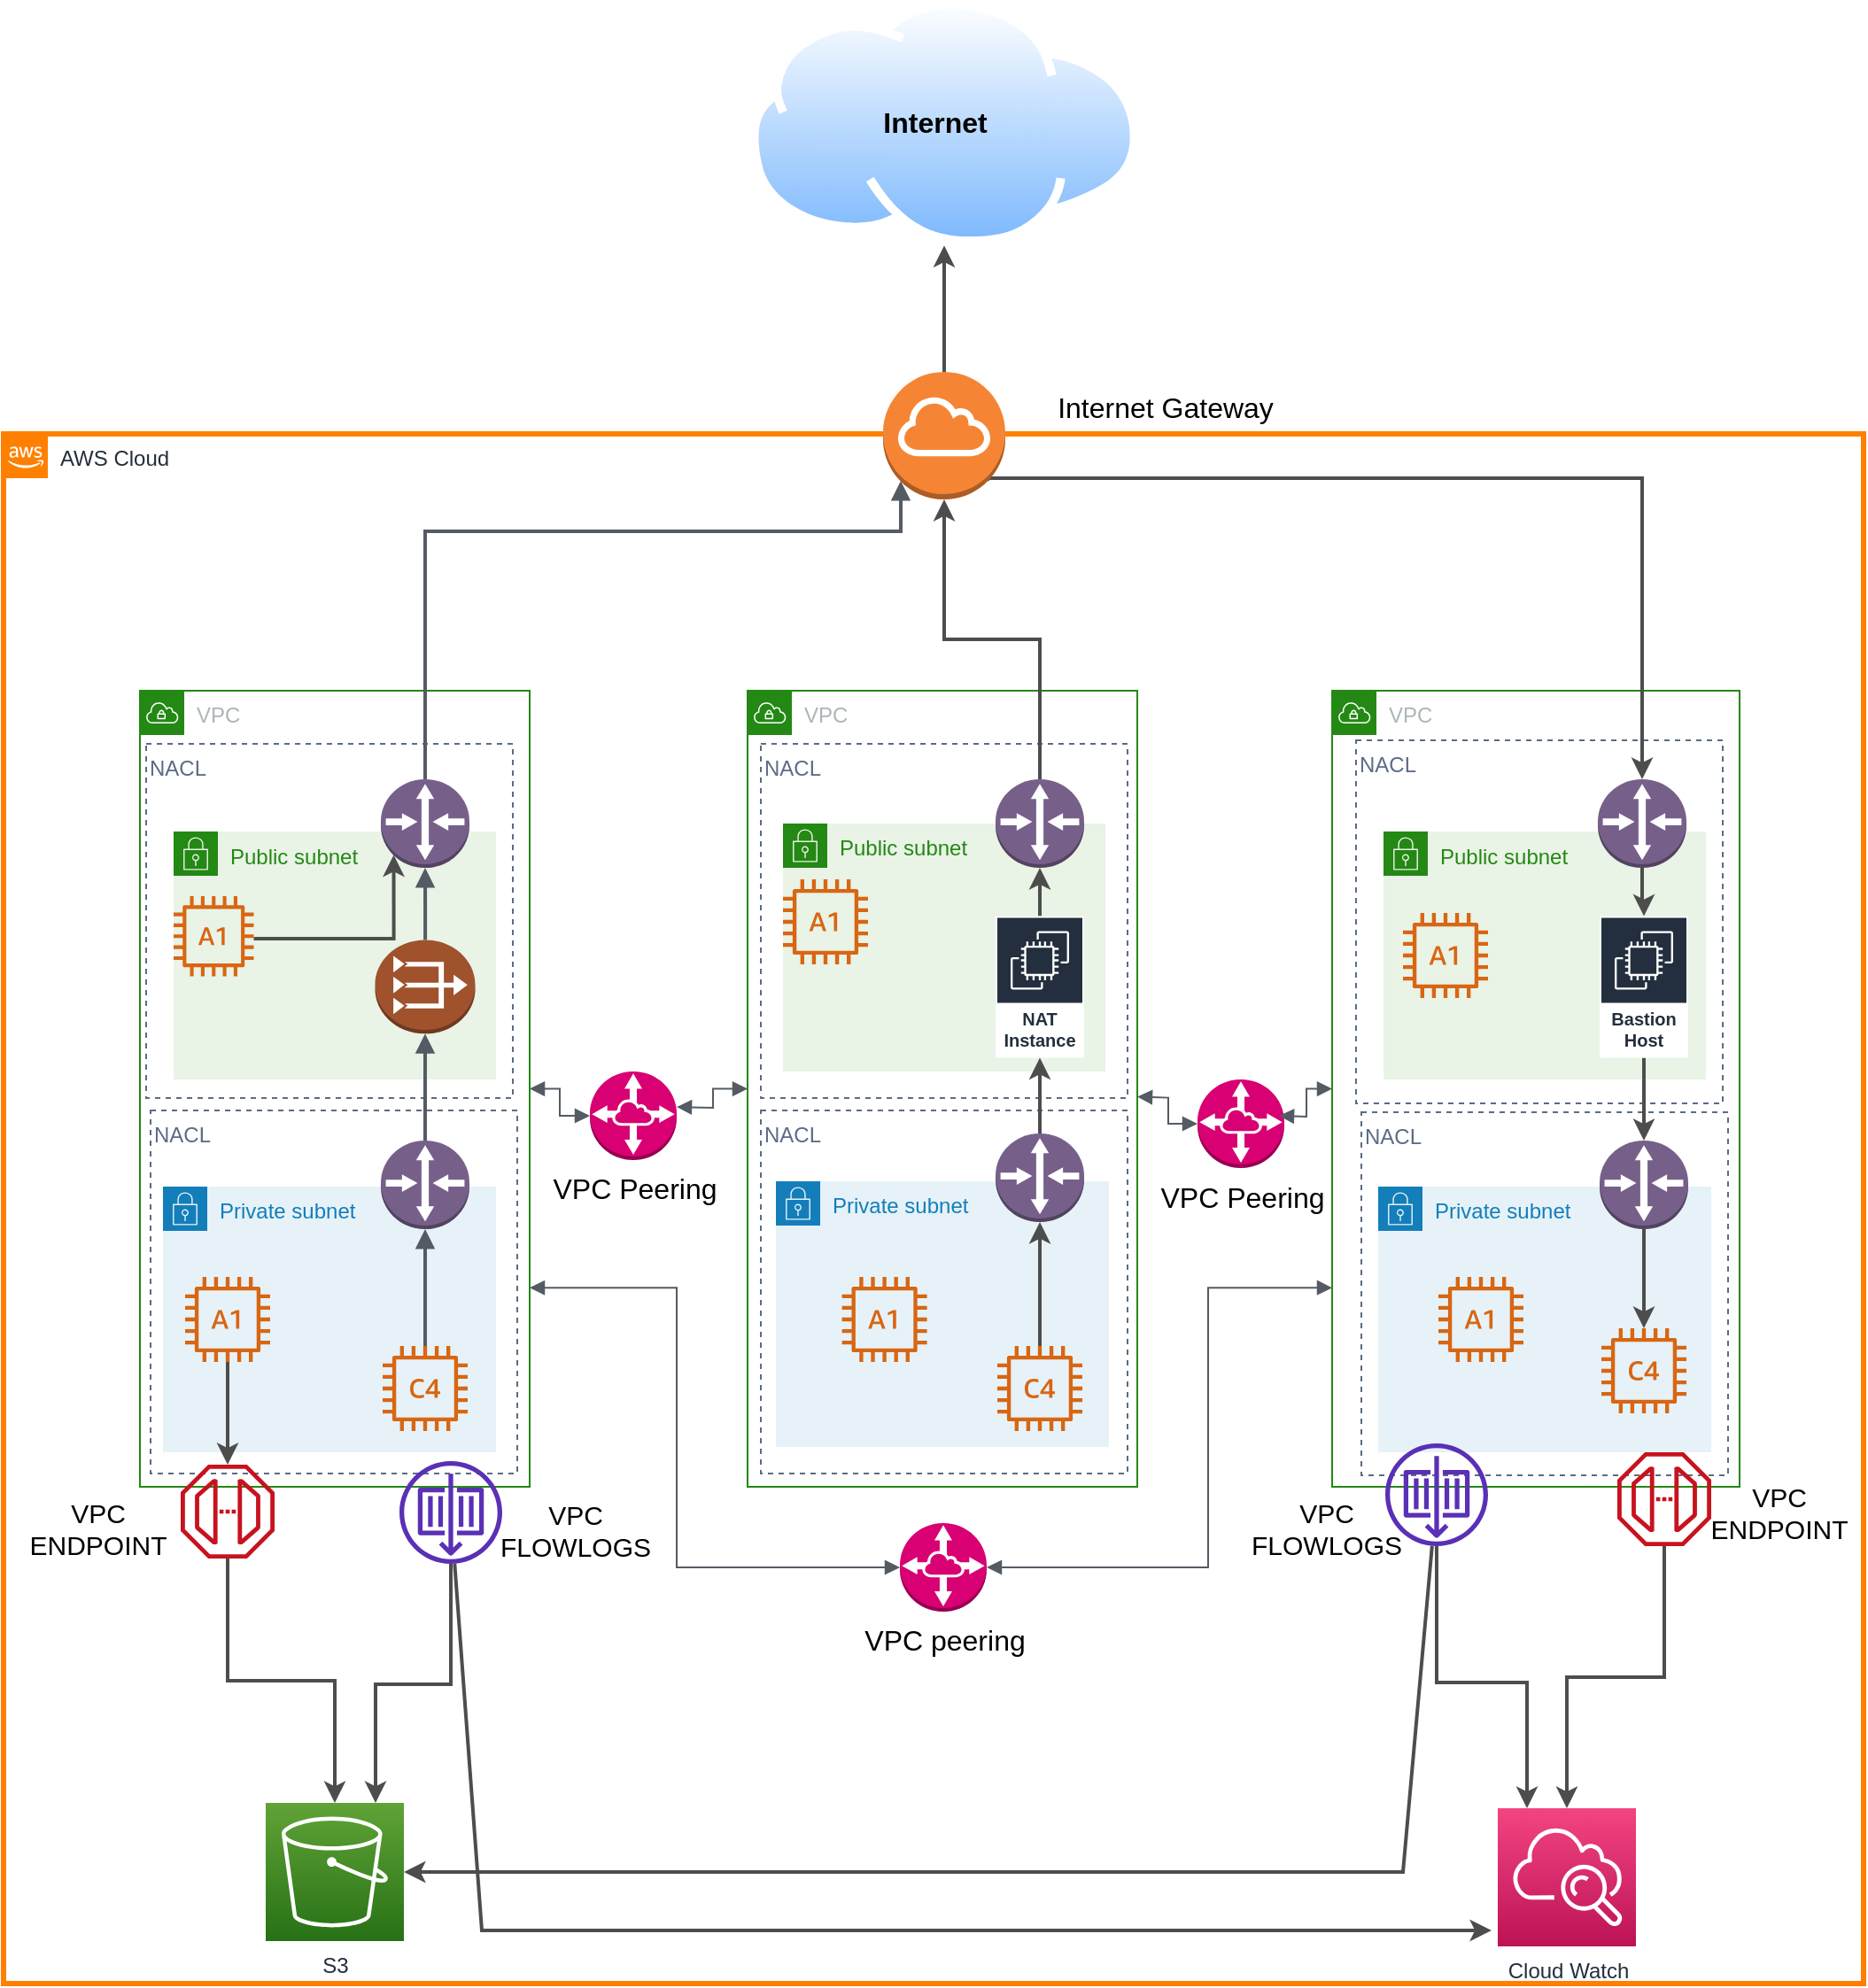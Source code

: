 <mxfile version="13.0.3" type="device"><diagram id="Ht1M8jgEwFfnCIfOTk4-" name="Page-1"><mxGraphModel dx="1296" dy="627" grid="1" gridSize="10" guides="1" tooltips="1" connect="1" arrows="1" fold="1" page="1" pageScale="1" pageWidth="1169" pageHeight="827" math="0" shadow="0"><root><mxCell id="0"/><mxCell id="1" parent="0"/><mxCell id="okbcrJzSgi3AzohoBhgM-6" value="AWS Cloud" style="points=[[0,0],[0.25,0],[0.5,0],[0.75,0],[1,0],[1,0.25],[1,0.5],[1,0.75],[1,1],[0.75,1],[0.5,1],[0.25,1],[0,1],[0,0.75],[0,0.5],[0,0.25]];outlineConnect=0;gradientColor=none;html=1;whiteSpace=wrap;fontSize=12;fontStyle=0;shape=mxgraph.aws4.group;grIcon=mxgraph.aws4.group_aws_cloud_alt;strokeColor=#FF8000;fillColor=none;verticalAlign=top;align=left;spacingLeft=30;fontColor=#232F3E;dashed=0;strokeWidth=3;labelBackgroundColor=none;" vertex="1" parent="1"><mxGeometry x="40" y="255" width="1050" height="875" as="geometry"/></mxCell><mxCell id="okbcrJzSgi3AzohoBhgM-105" value="NACL" style="fillColor=none;strokeColor=#5A6C86;dashed=1;verticalAlign=top;fontStyle=0;fontColor=#5A6C86;labelBackgroundColor=none;align=left;" vertex="1" parent="1"><mxGeometry x="120.5" y="430" width="207" height="200" as="geometry"/></mxCell><mxCell id="okbcrJzSgi3AzohoBhgM-106" value="NACL" style="fillColor=none;strokeColor=#5A6C86;dashed=1;verticalAlign=top;fontStyle=0;fontColor=#5A6C86;labelBackgroundColor=none;align=left;" vertex="1" parent="1"><mxGeometry x="467.5" y="430" width="207" height="200" as="geometry"/></mxCell><mxCell id="okbcrJzSgi3AzohoBhgM-107" value="NACL" style="fillColor=none;strokeColor=#5A6C86;dashed=1;verticalAlign=top;fontStyle=0;fontColor=#5A6C86;labelBackgroundColor=none;align=left;" vertex="1" parent="1"><mxGeometry x="467.5" y="637" width="207" height="205" as="geometry"/></mxCell><mxCell id="okbcrJzSgi3AzohoBhgM-108" value="NACL" style="fillColor=none;strokeColor=#5A6C86;dashed=1;verticalAlign=top;fontStyle=0;fontColor=#5A6C86;labelBackgroundColor=none;align=left;" vertex="1" parent="1"><mxGeometry x="803.5" y="428" width="207" height="205" as="geometry"/></mxCell><mxCell id="okbcrJzSgi3AzohoBhgM-109" value="NACL" style="fillColor=none;strokeColor=#5A6C86;dashed=1;verticalAlign=top;fontStyle=0;fontColor=#5A6C86;labelBackgroundColor=none;align=left;" vertex="1" parent="1"><mxGeometry x="806.5" y="638" width="207" height="205" as="geometry"/></mxCell><mxCell id="okbcrJzSgi3AzohoBhgM-102" value="NACL" style="fillColor=none;strokeColor=#5A6C86;dashed=1;verticalAlign=top;fontStyle=0;fontColor=#5A6C86;labelBackgroundColor=none;align=left;" vertex="1" parent="1"><mxGeometry x="123" y="637" width="207" height="205" as="geometry"/></mxCell><mxCell id="okbcrJzSgi3AzohoBhgM-46" value="Private subnet" style="points=[[0,0],[0.25,0],[0.5,0],[0.75,0],[1,0],[1,0.25],[1,0.5],[1,0.75],[1,1],[0.75,1],[0.5,1],[0.25,1],[0,1],[0,0.75],[0,0.5],[0,0.25]];outlineConnect=0;gradientColor=none;html=1;whiteSpace=wrap;fontSize=12;fontStyle=0;shape=mxgraph.aws4.group;grIcon=mxgraph.aws4.group_security_group;grStroke=0;strokeColor=#147EBA;fillColor=#E6F2F8;verticalAlign=top;align=left;spacingLeft=30;fontColor=#147EBA;dashed=0;" vertex="1" parent="1"><mxGeometry x="130" y="680" width="188" height="150" as="geometry"/></mxCell><mxCell id="okbcrJzSgi3AzohoBhgM-21" value="VPC" style="points=[[0,0],[0.25,0],[0.5,0],[0.75,0],[1,0],[1,0.25],[1,0.5],[1,0.75],[1,1],[0.75,1],[0.5,1],[0.25,1],[0,1],[0,0.75],[0,0.5],[0,0.25]];outlineConnect=0;gradientColor=none;html=1;whiteSpace=wrap;fontSize=12;fontStyle=0;shape=mxgraph.aws4.group;grIcon=mxgraph.aws4.group_vpc;strokeColor=#248814;fillColor=none;verticalAlign=top;align=left;spacingLeft=30;fontColor=#AAB7B8;dashed=0;" vertex="1" parent="1"><mxGeometry x="117" y="400" width="220" height="449.5" as="geometry"/></mxCell><mxCell id="okbcrJzSgi3AzohoBhgM-22" value="Public subnet" style="points=[[0,0],[0.25,0],[0.5,0],[0.75,0],[1,0],[1,0.25],[1,0.5],[1,0.75],[1,1],[0.75,1],[0.5,1],[0.25,1],[0,1],[0,0.75],[0,0.5],[0,0.25]];outlineConnect=0;gradientColor=none;html=1;whiteSpace=wrap;fontSize=12;fontStyle=0;shape=mxgraph.aws4.group;grIcon=mxgraph.aws4.group_security_group;grStroke=0;strokeColor=#248814;fillColor=#E9F3E6;verticalAlign=top;align=left;spacingLeft=30;fontColor=#248814;dashed=0;" vertex="1" parent="1"><mxGeometry x="136" y="479.5" width="182" height="140" as="geometry"/></mxCell><mxCell id="okbcrJzSgi3AzohoBhgM-2" value="VPC" style="points=[[0,0],[0.25,0],[0.5,0],[0.75,0],[1,0],[1,0.25],[1,0.5],[1,0.75],[1,1],[0.75,1],[0.5,1],[0.25,1],[0,1],[0,0.75],[0,0.5],[0,0.25]];outlineConnect=0;gradientColor=none;html=1;whiteSpace=wrap;fontSize=12;fontStyle=0;shape=mxgraph.aws4.group;grIcon=mxgraph.aws4.group_vpc;strokeColor=#248814;fillColor=none;verticalAlign=top;align=left;spacingLeft=30;fontColor=#AAB7B8;dashed=0;" vertex="1" parent="1"><mxGeometry x="460" y="400" width="220" height="449.5" as="geometry"/></mxCell><mxCell id="okbcrJzSgi3AzohoBhgM-3" value="Private subnet" style="points=[[0,0],[0.25,0],[0.5,0],[0.75,0],[1,0],[1,0.25],[1,0.5],[1,0.75],[1,1],[0.75,1],[0.5,1],[0.25,1],[0,1],[0,0.75],[0,0.5],[0,0.25]];outlineConnect=0;gradientColor=none;html=1;whiteSpace=wrap;fontSize=12;fontStyle=0;shape=mxgraph.aws4.group;grIcon=mxgraph.aws4.group_security_group;grStroke=0;strokeColor=#147EBA;fillColor=#E6F2F8;verticalAlign=top;align=left;spacingLeft=30;fontColor=#147EBA;dashed=0;" vertex="1" parent="1"><mxGeometry x="476" y="677" width="188" height="150" as="geometry"/></mxCell><mxCell id="okbcrJzSgi3AzohoBhgM-4" value="Public subnet" style="points=[[0,0],[0.25,0],[0.5,0],[0.75,0],[1,0],[1,0.25],[1,0.5],[1,0.75],[1,1],[0.75,1],[0.5,1],[0.25,1],[0,1],[0,0.75],[0,0.5],[0,0.25]];outlineConnect=0;gradientColor=none;html=1;whiteSpace=wrap;fontSize=12;fontStyle=0;shape=mxgraph.aws4.group;grIcon=mxgraph.aws4.group_security_group;grStroke=0;strokeColor=#248814;fillColor=#E9F3E6;verticalAlign=top;align=left;spacingLeft=30;fontColor=#248814;dashed=0;" vertex="1" parent="1"><mxGeometry x="480" y="475" width="182" height="140" as="geometry"/></mxCell><mxCell id="okbcrJzSgi3AzohoBhgM-153" style="edgeStyle=orthogonalEdgeStyle;rounded=0;orthogonalLoop=1;jettySize=auto;html=1;strokeColor=#4D4D4D;strokeWidth=2;fontSize=15;fontColor=#000000;" edge="1" parent="1" source="okbcrJzSgi3AzohoBhgM-16" target="okbcrJzSgi3AzohoBhgM-149"><mxGeometry relative="1" as="geometry"/></mxCell><mxCell id="okbcrJzSgi3AzohoBhgM-16" value="" style="outlineConnect=0;fontColor=#232F3E;gradientColor=none;fillColor=#D86613;strokeColor=none;dashed=0;verticalLabelPosition=bottom;verticalAlign=top;align=center;html=1;fontSize=12;fontStyle=0;aspect=fixed;pointerEvents=1;shape=mxgraph.aws4.a1_instance;" vertex="1" parent="1"><mxGeometry x="142.5" y="731" width="48" height="48" as="geometry"/></mxCell><mxCell id="okbcrJzSgi3AzohoBhgM-18" value="" style="outlineConnect=0;fontColor=#232F3E;gradientColor=none;fillColor=#D86613;strokeColor=none;dashed=0;verticalLabelPosition=bottom;verticalAlign=top;align=center;html=1;fontSize=12;fontStyle=0;aspect=fixed;pointerEvents=1;shape=mxgraph.aws4.a1_instance;" vertex="1" parent="1"><mxGeometry x="480.0" y="506.5" width="48" height="48" as="geometry"/></mxCell><mxCell id="okbcrJzSgi3AzohoBhgM-24" value="" style="outlineConnect=0;fontColor=#232F3E;gradientColor=none;fillColor=#D86613;strokeColor=none;dashed=0;verticalLabelPosition=bottom;verticalAlign=top;align=center;html=1;fontSize=12;fontStyle=0;aspect=fixed;pointerEvents=1;shape=mxgraph.aws4.a1_instance;" vertex="1" parent="1"><mxGeometry x="513.3" y="731" width="48" height="48" as="geometry"/></mxCell><mxCell id="okbcrJzSgi3AzohoBhgM-134" style="edgeStyle=orthogonalEdgeStyle;rounded=0;orthogonalLoop=1;jettySize=auto;html=1;strokeColor=#4D4D4D;strokeWidth=2;fontSize=15;" edge="1" parent="1" source="okbcrJzSgi3AzohoBhgM-25" target="okbcrJzSgi3AzohoBhgM-86"><mxGeometry relative="1" as="geometry"/></mxCell><mxCell id="okbcrJzSgi3AzohoBhgM-25" value="" style="outlineConnect=0;fontColor=#232F3E;gradientColor=none;fillColor=#D86613;strokeColor=none;dashed=0;verticalLabelPosition=bottom;verticalAlign=top;align=center;html=1;fontSize=12;fontStyle=0;aspect=fixed;pointerEvents=1;shape=mxgraph.aws4.c4_instance;" vertex="1" parent="1"><mxGeometry x="601" y="770" width="48" height="48" as="geometry"/></mxCell><mxCell id="okbcrJzSgi3AzohoBhgM-27" value="" style="outlineConnect=0;fontColor=#232F3E;gradientColor=none;fillColor=#D86613;strokeColor=none;dashed=0;verticalLabelPosition=bottom;verticalAlign=top;align=center;html=1;fontSize=12;fontStyle=0;aspect=fixed;pointerEvents=1;shape=mxgraph.aws4.c4_instance;" vertex="1" parent="1"><mxGeometry x="254.0" y="770" width="48" height="48" as="geometry"/></mxCell><mxCell id="okbcrJzSgi3AzohoBhgM-30" value="" style="aspect=fixed;perimeter=ellipsePerimeter;html=1;align=center;shadow=0;dashed=0;spacingTop=3;image;image=img/lib/active_directory/internet_cloud.svg;strokeColor=#FF8000;strokeWidth=3;" vertex="1" parent="1"><mxGeometry x="461" y="10" width="220" height="138.6" as="geometry"/></mxCell><mxCell id="okbcrJzSgi3AzohoBhgM-32" value="Internet" style="text;html=1;strokeColor=none;fillColor=none;align=center;verticalAlign=middle;whiteSpace=wrap;rounded=0;fontStyle=1;fontSize=16;" vertex="1" parent="1"><mxGeometry x="546" y="69.3" width="40" height="20" as="geometry"/></mxCell><mxCell id="okbcrJzSgi3AzohoBhgM-34" value="VPC Peering" style="outlineConnect=0;dashed=0;verticalLabelPosition=bottom;verticalAlign=top;align=center;html=1;shape=mxgraph.aws3.vpc_peering;fillColor=#d80073;strokeColor=#A50040;strokeWidth=3;fontSize=16;fontColor=#000000;" vertex="1" parent="1"><mxGeometry x="371" y="615" width="49" height="50" as="geometry"/></mxCell><mxCell id="okbcrJzSgi3AzohoBhgM-36" value="VPC" style="points=[[0,0],[0.25,0],[0.5,0],[0.75,0],[1,0],[1,0.25],[1,0.5],[1,0.75],[1,1],[0.75,1],[0.5,1],[0.25,1],[0,1],[0,0.75],[0,0.5],[0,0.25]];outlineConnect=0;gradientColor=none;html=1;whiteSpace=wrap;fontSize=12;fontStyle=0;shape=mxgraph.aws4.group;grIcon=mxgraph.aws4.group_vpc;strokeColor=#248814;fillColor=none;verticalAlign=top;align=left;spacingLeft=30;fontColor=#AAB7B8;dashed=0;" vertex="1" parent="1"><mxGeometry x="790" y="400" width="230" height="449.5" as="geometry"/></mxCell><mxCell id="okbcrJzSgi3AzohoBhgM-37" value="Public subnet" style="points=[[0,0],[0.25,0],[0.5,0],[0.75,0],[1,0],[1,0.25],[1,0.5],[1,0.75],[1,1],[0.75,1],[0.5,1],[0.25,1],[0,1],[0,0.75],[0,0.5],[0,0.25]];outlineConnect=0;gradientColor=none;html=1;whiteSpace=wrap;fontSize=12;fontStyle=0;shape=mxgraph.aws4.group;grIcon=mxgraph.aws4.group_security_group;grStroke=0;strokeColor=#248814;fillColor=#E9F3E6;verticalAlign=top;align=left;spacingLeft=30;fontColor=#248814;dashed=0;" vertex="1" parent="1"><mxGeometry x="819" y="479.5" width="182" height="140" as="geometry"/></mxCell><mxCell id="okbcrJzSgi3AzohoBhgM-38" value="" style="outlineConnect=0;fontColor=#232F3E;gradientColor=none;fillColor=#D86613;strokeColor=none;dashed=0;verticalLabelPosition=bottom;verticalAlign=top;align=center;html=1;fontSize=12;fontStyle=0;aspect=fixed;pointerEvents=1;shape=mxgraph.aws4.a1_instance;" vertex="1" parent="1"><mxGeometry x="830" y="525.5" width="48" height="48" as="geometry"/></mxCell><mxCell id="okbcrJzSgi3AzohoBhgM-40" value="Private subnet" style="points=[[0,0],[0.25,0],[0.5,0],[0.75,0],[1,0],[1,0.25],[1,0.5],[1,0.75],[1,1],[0.75,1],[0.5,1],[0.25,1],[0,1],[0,0.75],[0,0.5],[0,0.25]];outlineConnect=0;gradientColor=none;html=1;whiteSpace=wrap;fontSize=12;fontStyle=0;shape=mxgraph.aws4.group;grIcon=mxgraph.aws4.group_security_group;grStroke=0;strokeColor=#147EBA;fillColor=#E6F2F8;verticalAlign=top;align=left;spacingLeft=30;fontColor=#147EBA;dashed=0;" vertex="1" parent="1"><mxGeometry x="816" y="680" width="188" height="150" as="geometry"/></mxCell><mxCell id="okbcrJzSgi3AzohoBhgM-41" value="" style="outlineConnect=0;fontColor=#232F3E;gradientColor=none;fillColor=#D86613;strokeColor=none;dashed=0;verticalLabelPosition=bottom;verticalAlign=top;align=center;html=1;fontSize=12;fontStyle=0;aspect=fixed;pointerEvents=1;shape=mxgraph.aws4.a1_instance;" vertex="1" parent="1"><mxGeometry x="850" y="731" width="48" height="48" as="geometry"/></mxCell><mxCell id="okbcrJzSgi3AzohoBhgM-42" value="" style="outlineConnect=0;fontColor=#232F3E;gradientColor=none;fillColor=#D86613;strokeColor=none;dashed=0;verticalLabelPosition=bottom;verticalAlign=top;align=center;html=1;fontSize=12;fontStyle=0;aspect=fixed;pointerEvents=1;shape=mxgraph.aws4.c4_instance;" vertex="1" parent="1"><mxGeometry x="942" y="760" width="48" height="48" as="geometry"/></mxCell><mxCell id="okbcrJzSgi3AzohoBhgM-131" style="edgeStyle=orthogonalEdgeStyle;rounded=0;orthogonalLoop=1;jettySize=auto;html=1;entryX=0.145;entryY=0.855;entryDx=0;entryDy=0;entryPerimeter=0;strokeColor=#4D4D4D;strokeWidth=2;fontSize=15;" edge="1" parent="1" source="okbcrJzSgi3AzohoBhgM-45" target="okbcrJzSgi3AzohoBhgM-84"><mxGeometry relative="1" as="geometry"><Array as="points"><mxPoint x="260" y="540"/></Array></mxGeometry></mxCell><mxCell id="okbcrJzSgi3AzohoBhgM-45" value="" style="outlineConnect=0;fontColor=#232F3E;gradientColor=none;fillColor=#D86613;strokeColor=none;dashed=0;verticalLabelPosition=bottom;verticalAlign=top;align=center;html=1;fontSize=12;fontStyle=0;aspect=fixed;pointerEvents=1;shape=mxgraph.aws4.a1_instance;" vertex="1" parent="1"><mxGeometry x="136" y="516" width="45.25" height="45.25" as="geometry"/></mxCell><mxCell id="okbcrJzSgi3AzohoBhgM-51" value="" style="edgeStyle=orthogonalEdgeStyle;html=1;endArrow=block;elbow=vertical;startArrow=block;startFill=1;endFill=1;strokeColor=#545B64;rounded=0;fontSize=16;entryX=0;entryY=0.5;entryDx=0;entryDy=0;entryPerimeter=0;exitX=1;exitY=0.5;exitDx=0;exitDy=0;" edge="1" parent="1" source="okbcrJzSgi3AzohoBhgM-21" target="okbcrJzSgi3AzohoBhgM-34"><mxGeometry width="100" relative="1" as="geometry"><mxPoint x="160" y="910" as="sourcePoint"/><mxPoint x="260" y="910" as="targetPoint"/></mxGeometry></mxCell><mxCell id="okbcrJzSgi3AzohoBhgM-54" value="" style="edgeStyle=orthogonalEdgeStyle;html=1;endArrow=block;elbow=vertical;startArrow=block;startFill=1;endFill=1;strokeColor=#545B64;rounded=0;fontSize=16;entryX=0;entryY=0.5;entryDx=0;entryDy=0;" edge="1" parent="1" target="okbcrJzSgi3AzohoBhgM-2"><mxGeometry width="100" relative="1" as="geometry"><mxPoint x="420" y="635" as="sourcePoint"/><mxPoint x="480" y="370" as="targetPoint"/></mxGeometry></mxCell><mxCell id="okbcrJzSgi3AzohoBhgM-55" value="VPC Peering" style="outlineConnect=0;dashed=0;verticalLabelPosition=bottom;verticalAlign=top;align=center;html=1;shape=mxgraph.aws3.vpc_peering;fillColor=#d80073;strokeColor=#A50040;strokeWidth=3;fontSize=16;fontColor=#000000;" vertex="1" parent="1"><mxGeometry x="714" y="619.5" width="49" height="50" as="geometry"/></mxCell><mxCell id="okbcrJzSgi3AzohoBhgM-56" value="" style="edgeStyle=orthogonalEdgeStyle;html=1;endArrow=block;elbow=vertical;startArrow=block;startFill=1;endFill=1;strokeColor=#545B64;rounded=0;fontSize=16;entryX=0;entryY=0.5;entryDx=0;entryDy=0;entryPerimeter=0;exitX=1;exitY=0.5;exitDx=0;exitDy=0;" edge="1" parent="1" target="okbcrJzSgi3AzohoBhgM-55"><mxGeometry width="100" relative="1" as="geometry"><mxPoint x="680" y="629.25" as="sourcePoint"/><mxPoint x="603" y="914.5" as="targetPoint"/></mxGeometry></mxCell><mxCell id="okbcrJzSgi3AzohoBhgM-60" value="" style="edgeStyle=orthogonalEdgeStyle;html=1;endArrow=block;elbow=vertical;startArrow=block;startFill=1;endFill=1;strokeColor=#545B64;rounded=0;fontSize=16;entryX=0;entryY=0.5;entryDx=0;entryDy=0;" edge="1" parent="1" target="okbcrJzSgi3AzohoBhgM-36"><mxGeometry width="100" relative="1" as="geometry"><mxPoint x="760" y="640" as="sourcePoint"/><mxPoint x="860" y="640" as="targetPoint"/></mxGeometry></mxCell><mxCell id="okbcrJzSgi3AzohoBhgM-61" value="VPC peering" style="outlineConnect=0;dashed=0;verticalLabelPosition=bottom;verticalAlign=top;align=center;html=1;shape=mxgraph.aws3.vpc_peering;fillColor=#d80073;strokeColor=#A50040;strokeWidth=3;fontSize=16;fontColor=#000000;" vertex="1" parent="1"><mxGeometry x="546" y="870" width="49" height="50" as="geometry"/></mxCell><mxCell id="okbcrJzSgi3AzohoBhgM-64" value="" style="edgeStyle=orthogonalEdgeStyle;html=1;endArrow=block;elbow=vertical;startArrow=block;startFill=1;endFill=1;strokeColor=#545B64;rounded=0;fontSize=16;entryX=0;entryY=0.5;entryDx=0;entryDy=0;entryPerimeter=0;exitX=1;exitY=0.75;exitDx=0;exitDy=0;" edge="1" parent="1" source="okbcrJzSgi3AzohoBhgM-21" target="okbcrJzSgi3AzohoBhgM-61"><mxGeometry width="100" relative="1" as="geometry"><mxPoint x="320" y="849" as="sourcePoint"/><mxPoint x="540" y="920" as="targetPoint"/><Array as="points"><mxPoint x="420" y="737"/><mxPoint x="420" y="895"/></Array></mxGeometry></mxCell><mxCell id="okbcrJzSgi3AzohoBhgM-65" value="" style="edgeStyle=orthogonalEdgeStyle;html=1;endArrow=block;elbow=vertical;startArrow=block;startFill=1;endFill=1;strokeColor=#545B64;rounded=0;fontSize=16;entryX=0;entryY=0.75;entryDx=0;entryDy=0;" edge="1" parent="1" source="okbcrJzSgi3AzohoBhgM-61" target="okbcrJzSgi3AzohoBhgM-36"><mxGeometry width="100" relative="1" as="geometry"><mxPoint x="600" y="920" as="sourcePoint"/><mxPoint x="700" y="920" as="targetPoint"/><Array as="points"><mxPoint x="720" y="895"/><mxPoint x="720" y="737"/></Array></mxGeometry></mxCell><mxCell id="okbcrJzSgi3AzohoBhgM-129" style="edgeStyle=orthogonalEdgeStyle;rounded=0;orthogonalLoop=1;jettySize=auto;html=1;exitX=0.5;exitY=0;exitDx=0;exitDy=0;exitPerimeter=0;strokeColor=#4D4D4D;strokeWidth=2;fontSize=15;" edge="1" parent="1" source="okbcrJzSgi3AzohoBhgM-66" target="okbcrJzSgi3AzohoBhgM-30"><mxGeometry relative="1" as="geometry"/></mxCell><mxCell id="okbcrJzSgi3AzohoBhgM-137" style="edgeStyle=orthogonalEdgeStyle;rounded=0;orthogonalLoop=1;jettySize=auto;html=1;strokeColor=#4D4D4D;strokeWidth=2;fontSize=15;exitX=0.855;exitY=0.855;exitDx=0;exitDy=0;exitPerimeter=0;" edge="1" parent="1" source="okbcrJzSgi3AzohoBhgM-66" target="okbcrJzSgi3AzohoBhgM-87"><mxGeometry relative="1" as="geometry"><Array as="points"><mxPoint x="596" y="280"/><mxPoint x="965" y="280"/></Array></mxGeometry></mxCell><mxCell id="okbcrJzSgi3AzohoBhgM-66" value="" style="outlineConnect=0;dashed=0;verticalLabelPosition=bottom;verticalAlign=top;align=center;html=1;shape=mxgraph.aws3.internet_gateway;fillColor=#F58534;gradientColor=none;strokeColor=#FF8000;strokeWidth=3;fontSize=16;" vertex="1" parent="1"><mxGeometry x="536.5" y="220" width="69" height="72" as="geometry"/></mxCell><mxCell id="okbcrJzSgi3AzohoBhgM-67" value="Internet Gateway" style="text;html=1;strokeColor=none;fillColor=none;align=center;verticalAlign=middle;whiteSpace=wrap;rounded=0;fontSize=16;" vertex="1" parent="1"><mxGeometry x="605.5" y="230" width="180" height="20" as="geometry"/></mxCell><mxCell id="okbcrJzSgi3AzohoBhgM-139" style="edgeStyle=orthogonalEdgeStyle;rounded=0;orthogonalLoop=1;jettySize=auto;html=1;strokeColor=#4D4D4D;strokeWidth=2;fontSize=15;" edge="1" parent="1" source="okbcrJzSgi3AzohoBhgM-77" target="okbcrJzSgi3AzohoBhgM-85"><mxGeometry relative="1" as="geometry"/></mxCell><mxCell id="okbcrJzSgi3AzohoBhgM-77" value="Bastion Host" style="outlineConnect=0;fontColor=#232F3E;gradientColor=none;strokeColor=#ffffff;fillColor=#232F3E;dashed=0;verticalLabelPosition=middle;verticalAlign=bottom;align=center;html=1;whiteSpace=wrap;fontSize=10;fontStyle=1;spacing=3;shape=mxgraph.aws4.productIcon;prIcon=mxgraph.aws4.ec2;labelBackgroundColor=#ffffff;" vertex="1" parent="1"><mxGeometry x="941" y="527.25" width="50" height="80" as="geometry"/></mxCell><mxCell id="okbcrJzSgi3AzohoBhgM-80" value="" style="outlineConnect=0;dashed=0;verticalLabelPosition=bottom;verticalAlign=top;align=center;html=1;shape=mxgraph.aws3.vpc_nat_gateway;fillColor=#a0522d;labelBackgroundColor=#D4E1F5;strokeColor=#6D1F00;strokeWidth=3;fontSize=16;fontColor=#ffffff;" vertex="1" parent="1"><mxGeometry x="249.75" y="540.81" width="56.5" height="52.87" as="geometry"/></mxCell><mxCell id="okbcrJzSgi3AzohoBhgM-132" style="edgeStyle=orthogonalEdgeStyle;rounded=0;orthogonalLoop=1;jettySize=auto;html=1;strokeColor=#4D4D4D;strokeWidth=2;fontSize=15;" edge="1" parent="1" source="okbcrJzSgi3AzohoBhgM-81" target="okbcrJzSgi3AzohoBhgM-88"><mxGeometry relative="1" as="geometry"/></mxCell><mxCell id="okbcrJzSgi3AzohoBhgM-81" value="NAT Instance" style="outlineConnect=0;fontColor=#232F3E;gradientColor=none;strokeColor=#ffffff;fillColor=#232F3E;dashed=0;verticalLabelPosition=middle;verticalAlign=bottom;align=center;html=1;whiteSpace=wrap;fontSize=10;fontStyle=1;spacing=3;shape=mxgraph.aws4.productIcon;prIcon=mxgraph.aws4.ec2;labelBackgroundColor=#ffffff;" vertex="1" parent="1"><mxGeometry x="600" y="527.25" width="50" height="80" as="geometry"/></mxCell><mxCell id="okbcrJzSgi3AzohoBhgM-83" value="" style="outlineConnect=0;dashed=0;verticalLabelPosition=bottom;verticalAlign=top;align=center;html=1;shape=mxgraph.aws3.router;fillColor=#76608a;labelBackgroundColor=none;strokeColor=#432D57;strokeWidth=3;fontSize=15;fontColor=#ffffff;" vertex="1" parent="1"><mxGeometry x="253" y="654" width="50" height="50" as="geometry"/></mxCell><mxCell id="okbcrJzSgi3AzohoBhgM-84" value="" style="outlineConnect=0;dashed=0;verticalLabelPosition=bottom;verticalAlign=top;align=center;html=1;shape=mxgraph.aws3.router;fillColor=#76608a;labelBackgroundColor=none;strokeColor=#432D57;strokeWidth=3;fontSize=15;fontColor=#ffffff;" vertex="1" parent="1"><mxGeometry x="253" y="450" width="50" height="50" as="geometry"/></mxCell><mxCell id="okbcrJzSgi3AzohoBhgM-140" style="edgeStyle=orthogonalEdgeStyle;rounded=0;orthogonalLoop=1;jettySize=auto;html=1;strokeColor=#4D4D4D;strokeWidth=2;fontSize=15;" edge="1" parent="1" source="okbcrJzSgi3AzohoBhgM-85" target="okbcrJzSgi3AzohoBhgM-42"><mxGeometry relative="1" as="geometry"/></mxCell><mxCell id="okbcrJzSgi3AzohoBhgM-85" value="" style="outlineConnect=0;dashed=0;verticalLabelPosition=bottom;verticalAlign=top;align=center;html=1;shape=mxgraph.aws3.router;fillColor=#76608a;labelBackgroundColor=none;strokeColor=#432D57;strokeWidth=3;fontSize=15;fontColor=#ffffff;" vertex="1" parent="1"><mxGeometry x="941" y="654" width="50" height="50" as="geometry"/></mxCell><mxCell id="okbcrJzSgi3AzohoBhgM-133" style="edgeStyle=orthogonalEdgeStyle;rounded=0;orthogonalLoop=1;jettySize=auto;html=1;strokeColor=#4D4D4D;strokeWidth=2;fontSize=15;" edge="1" parent="1" source="okbcrJzSgi3AzohoBhgM-86" target="okbcrJzSgi3AzohoBhgM-81"><mxGeometry relative="1" as="geometry"/></mxCell><mxCell id="okbcrJzSgi3AzohoBhgM-86" value="" style="outlineConnect=0;dashed=0;verticalLabelPosition=bottom;verticalAlign=top;align=center;html=1;shape=mxgraph.aws3.router;fillColor=#76608a;labelBackgroundColor=none;strokeColor=#432D57;strokeWidth=3;fontSize=15;fontColor=#ffffff;" vertex="1" parent="1"><mxGeometry x="600" y="650" width="50" height="50" as="geometry"/></mxCell><mxCell id="okbcrJzSgi3AzohoBhgM-138" style="edgeStyle=orthogonalEdgeStyle;rounded=0;orthogonalLoop=1;jettySize=auto;html=1;strokeColor=#4D4D4D;strokeWidth=2;fontSize=15;" edge="1" parent="1" source="okbcrJzSgi3AzohoBhgM-87" target="okbcrJzSgi3AzohoBhgM-77"><mxGeometry relative="1" as="geometry"/></mxCell><mxCell id="okbcrJzSgi3AzohoBhgM-87" value="" style="outlineConnect=0;dashed=0;verticalLabelPosition=bottom;verticalAlign=top;align=center;html=1;shape=mxgraph.aws3.router;fillColor=#76608a;labelBackgroundColor=none;strokeColor=#432D57;strokeWidth=3;fontSize=15;fontColor=#ffffff;" vertex="1" parent="1"><mxGeometry x="940" y="450" width="50" height="50" as="geometry"/></mxCell><mxCell id="okbcrJzSgi3AzohoBhgM-126" style="edgeStyle=orthogonalEdgeStyle;rounded=0;orthogonalLoop=1;jettySize=auto;html=1;exitX=0.5;exitY=0;exitDx=0;exitDy=0;exitPerimeter=0;strokeColor=#4D4D4D;strokeWidth=2;fontSize=15;entryX=0.5;entryY=1;entryDx=0;entryDy=0;entryPerimeter=0;" edge="1" parent="1" source="okbcrJzSgi3AzohoBhgM-88" target="okbcrJzSgi3AzohoBhgM-66"><mxGeometry relative="1" as="geometry"/></mxCell><mxCell id="okbcrJzSgi3AzohoBhgM-88" value="" style="outlineConnect=0;dashed=0;verticalLabelPosition=bottom;verticalAlign=top;align=center;html=1;shape=mxgraph.aws3.router;fillColor=#76608a;labelBackgroundColor=none;strokeColor=#432D57;strokeWidth=3;fontSize=15;fontColor=#ffffff;" vertex="1" parent="1"><mxGeometry x="600" y="450" width="50" height="50" as="geometry"/></mxCell><mxCell id="okbcrJzSgi3AzohoBhgM-93" value="" style="shape=image;html=1;verticalAlign=top;verticalLabelPosition=bottom;labelBackgroundColor=#ffffff;imageAspect=0;aspect=fixed;image=https://cdn2.iconfinder.com/data/icons/freecns-cumulus/16/519904-098_Spreadsheet-128.png;strokeColor=#FF8000;strokeWidth=3;fontSize=15;align=left;" vertex="1" parent="1"><mxGeometry x="303" y="647" width="30" height="30" as="geometry"/></mxCell><mxCell id="okbcrJzSgi3AzohoBhgM-94" value="" style="shape=image;html=1;verticalAlign=top;verticalLabelPosition=bottom;labelBackgroundColor=#ffffff;imageAspect=0;aspect=fixed;image=https://cdn2.iconfinder.com/data/icons/freecns-cumulus/16/519904-098_Spreadsheet-128.png;strokeColor=#FF8000;strokeWidth=3;fontSize=15;align=left;" vertex="1" parent="1"><mxGeometry x="644.5" y="647" width="30" height="30" as="geometry"/></mxCell><mxCell id="okbcrJzSgi3AzohoBhgM-95" value="" style="shape=image;html=1;verticalAlign=top;verticalLabelPosition=bottom;labelBackgroundColor=#ffffff;imageAspect=0;aspect=fixed;image=https://cdn2.iconfinder.com/data/icons/freecns-cumulus/16/519904-098_Spreadsheet-128.png;strokeColor=#FF8000;strokeWidth=3;fontSize=15;align=left;" vertex="1" parent="1"><mxGeometry x="644.5" y="445" width="30" height="30" as="geometry"/></mxCell><mxCell id="okbcrJzSgi3AzohoBhgM-96" value="" style="shape=image;html=1;verticalAlign=top;verticalLabelPosition=bottom;labelBackgroundColor=#ffffff;imageAspect=0;aspect=fixed;image=https://cdn2.iconfinder.com/data/icons/freecns-cumulus/16/519904-098_Spreadsheet-128.png;strokeColor=#FF8000;strokeWidth=3;fontSize=15;align=left;" vertex="1" parent="1"><mxGeometry x="300" y="445" width="30" height="30" as="geometry"/></mxCell><mxCell id="okbcrJzSgi3AzohoBhgM-99" value="" style="shape=image;html=1;verticalAlign=top;verticalLabelPosition=bottom;labelBackgroundColor=#ffffff;imageAspect=0;aspect=fixed;image=https://cdn2.iconfinder.com/data/icons/freecns-cumulus/16/519904-098_Spreadsheet-128.png;strokeColor=#FF8000;strokeWidth=3;fontSize=15;align=left;" vertex="1" parent="1"><mxGeometry x="983.5" y="647" width="30" height="30" as="geometry"/></mxCell><mxCell id="okbcrJzSgi3AzohoBhgM-100" value="" style="shape=image;html=1;verticalAlign=top;verticalLabelPosition=bottom;labelBackgroundColor=#ffffff;imageAspect=0;aspect=fixed;image=https://cdn2.iconfinder.com/data/icons/freecns-cumulus/16/519904-098_Spreadsheet-128.png;strokeColor=#FF8000;strokeWidth=3;fontSize=15;align=left;" vertex="1" parent="1"><mxGeometry x="983.5" y="445" width="30" height="30" as="geometry"/></mxCell><mxCell id="okbcrJzSgi3AzohoBhgM-113" value="" style="edgeStyle=orthogonalEdgeStyle;html=1;endArrow=none;elbow=vertical;startArrow=block;startFill=1;strokeColor=#545B64;rounded=0;fontSize=15;exitX=0.5;exitY=1;exitDx=0;exitDy=0;exitPerimeter=0;strokeWidth=2;" edge="1" parent="1" source="okbcrJzSgi3AzohoBhgM-83" target="okbcrJzSgi3AzohoBhgM-27"><mxGeometry width="100" relative="1" as="geometry"><mxPoint x="80" y="880" as="sourcePoint"/><mxPoint x="180" y="880" as="targetPoint"/></mxGeometry></mxCell><mxCell id="okbcrJzSgi3AzohoBhgM-114" value="" style="edgeStyle=orthogonalEdgeStyle;html=1;endArrow=none;elbow=vertical;startArrow=block;startFill=1;strokeColor=#545B64;rounded=0;fontSize=15;exitX=0.5;exitY=1;exitDx=0;exitDy=0;exitPerimeter=0;strokeWidth=2;entryX=0.5;entryY=0;entryDx=0;entryDy=0;entryPerimeter=0;" edge="1" parent="1" source="okbcrJzSgi3AzohoBhgM-80" target="okbcrJzSgi3AzohoBhgM-83"><mxGeometry width="100" relative="1" as="geometry"><mxPoint x="288.0" y="714" as="sourcePoint"/><mxPoint x="288.0" y="780" as="targetPoint"/></mxGeometry></mxCell><mxCell id="okbcrJzSgi3AzohoBhgM-117" value="" style="edgeStyle=orthogonalEdgeStyle;html=1;endArrow=block;elbow=vertical;startArrow=none;endFill=1;strokeColor=#545B64;rounded=0;fontSize=15;strokeWidth=2;entryX=0.5;entryY=1;entryDx=0;entryDy=0;entryPerimeter=0;" edge="1" parent="1" source="okbcrJzSgi3AzohoBhgM-80" target="okbcrJzSgi3AzohoBhgM-84"><mxGeometry width="100" relative="1" as="geometry"><mxPoint x="130" y="340" as="sourcePoint"/><mxPoint x="230" y="340" as="targetPoint"/></mxGeometry></mxCell><mxCell id="okbcrJzSgi3AzohoBhgM-118" value="" style="edgeStyle=orthogonalEdgeStyle;html=1;endArrow=block;elbow=vertical;startArrow=none;endFill=1;strokeColor=#545B64;rounded=0;fontSize=15;strokeWidth=2;exitX=0.5;exitY=0;exitDx=0;exitDy=0;exitPerimeter=0;entryX=0.145;entryY=0.855;entryDx=0;entryDy=0;entryPerimeter=0;" edge="1" parent="1" source="okbcrJzSgi3AzohoBhgM-84" target="okbcrJzSgi3AzohoBhgM-66"><mxGeometry width="100" relative="1" as="geometry"><mxPoint x="180" y="350" as="sourcePoint"/><mxPoint x="280" y="350" as="targetPoint"/><Array as="points"><mxPoint x="278" y="310"/><mxPoint x="546" y="310"/></Array></mxGeometry></mxCell><mxCell id="okbcrJzSgi3AzohoBhgM-124" style="edgeStyle=orthogonalEdgeStyle;rounded=0;orthogonalLoop=1;jettySize=auto;html=1;exitX=0.5;exitY=1;exitDx=0;exitDy=0;exitPerimeter=0;strokeColor=#4D4D4D;strokeWidth=2;fontSize=15;" edge="1" parent="1" source="okbcrJzSgi3AzohoBhgM-66" target="okbcrJzSgi3AzohoBhgM-66"><mxGeometry relative="1" as="geometry"/></mxCell><mxCell id="okbcrJzSgi3AzohoBhgM-143" value="S3" style="outlineConnect=0;fontColor=#232F3E;gradientColor=#60A337;gradientDirection=north;fillColor=#277116;strokeColor=#ffffff;dashed=0;verticalLabelPosition=bottom;verticalAlign=top;align=center;html=1;fontSize=12;fontStyle=0;aspect=fixed;shape=mxgraph.aws4.resourceIcon;resIcon=mxgraph.aws4.s3;labelBackgroundColor=none;" vertex="1" parent="1"><mxGeometry x="188" y="1028" width="78" height="78" as="geometry"/></mxCell><mxCell id="okbcrJzSgi3AzohoBhgM-146" value="Cloud Watch" style="outlineConnect=0;fontColor=#232F3E;gradientColor=#F34482;gradientDirection=north;fillColor=#BC1356;strokeColor=#ffffff;dashed=0;verticalLabelPosition=bottom;verticalAlign=top;align=center;html=1;fontSize=12;fontStyle=0;aspect=fixed;shape=mxgraph.aws4.resourceIcon;resIcon=mxgraph.aws4.cloudwatch;labelBackgroundColor=none;" vertex="1" parent="1"><mxGeometry x="883.5" y="1031" width="78" height="78" as="geometry"/></mxCell><mxCell id="okbcrJzSgi3AzohoBhgM-154" style="edgeStyle=orthogonalEdgeStyle;rounded=0;orthogonalLoop=1;jettySize=auto;html=1;strokeColor=#4D4D4D;strokeWidth=2;fontSize=15;fontColor=#000000;" edge="1" parent="1" source="okbcrJzSgi3AzohoBhgM-148" target="okbcrJzSgi3AzohoBhgM-146"><mxGeometry relative="1" as="geometry"/></mxCell><mxCell id="okbcrJzSgi3AzohoBhgM-148" value="" style="outlineConnect=0;fontColor=#232F3E;gradientColor=none;fillColor=#C7131F;strokeColor=none;dashed=0;verticalLabelPosition=bottom;verticalAlign=top;align=center;html=1;fontSize=12;fontStyle=0;aspect=fixed;shape=mxgraph.aws4.endpoint;labelBackgroundColor=none;" vertex="1" parent="1"><mxGeometry x="951" y="830" width="53" height="53" as="geometry"/></mxCell><mxCell id="okbcrJzSgi3AzohoBhgM-152" style="edgeStyle=orthogonalEdgeStyle;rounded=0;orthogonalLoop=1;jettySize=auto;html=1;strokeColor=#4D4D4D;strokeWidth=2;fontSize=15;fontColor=#000000;" edge="1" parent="1" source="okbcrJzSgi3AzohoBhgM-149" target="okbcrJzSgi3AzohoBhgM-143"><mxGeometry relative="1" as="geometry"/></mxCell><mxCell id="okbcrJzSgi3AzohoBhgM-149" value="" style="outlineConnect=0;fontColor=#232F3E;gradientColor=none;fillColor=#C7131F;strokeColor=none;dashed=0;verticalLabelPosition=bottom;verticalAlign=top;align=center;html=1;fontSize=12;fontStyle=0;aspect=fixed;shape=mxgraph.aws4.endpoint;labelBackgroundColor=none;" vertex="1" parent="1"><mxGeometry x="140" y="837" width="53" height="53" as="geometry"/></mxCell><mxCell id="okbcrJzSgi3AzohoBhgM-150" value="VPC ENDPOINT" style="text;html=1;strokeColor=none;fillColor=none;align=center;verticalAlign=middle;whiteSpace=wrap;rounded=0;labelBackgroundColor=none;fontSize=15;fontColor=#000000;" vertex="1" parent="1"><mxGeometry x="70" y="863" width="47" height="20" as="geometry"/></mxCell><mxCell id="okbcrJzSgi3AzohoBhgM-151" value="VPC ENDPOINT" style="text;html=1;strokeColor=none;fillColor=none;align=center;verticalAlign=middle;whiteSpace=wrap;rounded=0;labelBackgroundColor=none;fontSize=15;fontColor=#000000;" vertex="1" parent="1"><mxGeometry x="1018.5" y="853.5" width="47" height="20" as="geometry"/></mxCell><mxCell id="okbcrJzSgi3AzohoBhgM-160" style="edgeStyle=orthogonalEdgeStyle;rounded=0;orthogonalLoop=1;jettySize=auto;html=1;strokeColor=#4D4D4D;strokeWidth=2;fontSize=15;fontColor=#000000;" edge="1" parent="1" source="okbcrJzSgi3AzohoBhgM-156" target="okbcrJzSgi3AzohoBhgM-143"><mxGeometry relative="1" as="geometry"><Array as="points"><mxPoint x="292" y="961"/><mxPoint x="250" y="961"/></Array></mxGeometry></mxCell><mxCell id="okbcrJzSgi3AzohoBhgM-161" style="edgeStyle=orthogonalEdgeStyle;rounded=0;orthogonalLoop=1;jettySize=auto;html=1;strokeColor=#4D4D4D;strokeWidth=2;fontSize=15;fontColor=#000000;" edge="1" parent="1" source="okbcrJzSgi3AzohoBhgM-156"><mxGeometry relative="1" as="geometry"><mxPoint x="880" y="1100" as="targetPoint"/><Array as="points"><mxPoint x="310" y="1100"/></Array></mxGeometry></mxCell><mxCell id="okbcrJzSgi3AzohoBhgM-156" value="" style="outlineConnect=0;fontColor=#232F3E;gradientColor=none;fillColor=#5A30B5;strokeColor=none;dashed=0;verticalLabelPosition=bottom;verticalAlign=top;align=center;html=1;fontSize=12;fontStyle=0;aspect=fixed;pointerEvents=1;shape=mxgraph.aws4.flow_logs;labelBackgroundColor=none;rotation=90;" vertex="1" parent="1"><mxGeometry x="263.5" y="835" width="58" height="58" as="geometry"/></mxCell><mxCell id="okbcrJzSgi3AzohoBhgM-159" style="edgeStyle=orthogonalEdgeStyle;rounded=0;orthogonalLoop=1;jettySize=auto;html=1;strokeColor=#4D4D4D;strokeWidth=2;fontSize=15;fontColor=#000000;" edge="1" parent="1" source="okbcrJzSgi3AzohoBhgM-157" target="okbcrJzSgi3AzohoBhgM-143"><mxGeometry relative="1" as="geometry"><Array as="points"><mxPoint x="830" y="1067"/></Array></mxGeometry></mxCell><mxCell id="okbcrJzSgi3AzohoBhgM-162" style="edgeStyle=orthogonalEdgeStyle;rounded=0;orthogonalLoop=1;jettySize=auto;html=1;strokeColor=#4D4D4D;strokeWidth=2;fontSize=15;fontColor=#000000;" edge="1" parent="1" source="okbcrJzSgi3AzohoBhgM-157"><mxGeometry relative="1" as="geometry"><mxPoint x="900" y="1031" as="targetPoint"/><Array as="points"><mxPoint x="849" y="960"/><mxPoint x="900" y="960"/></Array></mxGeometry></mxCell><mxCell id="okbcrJzSgi3AzohoBhgM-157" value="" style="outlineConnect=0;fontColor=#232F3E;gradientColor=none;fillColor=#5A30B5;strokeColor=none;dashed=0;verticalLabelPosition=bottom;verticalAlign=top;align=center;html=1;fontSize=12;fontStyle=0;aspect=fixed;pointerEvents=1;shape=mxgraph.aws4.flow_logs;labelBackgroundColor=none;rotation=90;" vertex="1" parent="1"><mxGeometry x="820" y="825" width="58" height="58" as="geometry"/></mxCell><mxCell id="okbcrJzSgi3AzohoBhgM-163" value="VPC FLOWLOGS" style="text;html=1;strokeColor=none;fillColor=none;align=center;verticalAlign=middle;whiteSpace=wrap;rounded=0;labelBackgroundColor=none;fontSize=15;fontColor=#000000;" vertex="1" parent="1"><mxGeometry x="343" y="864" width="40" height="20" as="geometry"/></mxCell><mxCell id="okbcrJzSgi3AzohoBhgM-164" value="VPC FLOWLOGS" style="text;html=1;strokeColor=none;fillColor=none;align=center;verticalAlign=middle;whiteSpace=wrap;rounded=0;labelBackgroundColor=none;fontSize=15;fontColor=#000000;" vertex="1" parent="1"><mxGeometry x="766.5" y="863" width="40" height="20" as="geometry"/></mxCell></root></mxGraphModel></diagram></mxfile>